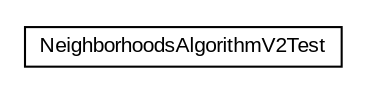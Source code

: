 #!/usr/local/bin/dot
#
# Class diagram 
# Generated by UMLGraph version R5_6-24-gf6e263 (http://www.umlgraph.org/)
#

digraph G {
	edge [fontname="arial",fontsize=10,labelfontname="arial",labelfontsize=10];
	node [fontname="arial",fontsize=10,shape=plaintext];
	nodesep=0.25;
	ranksep=0.5;
	// com.id.droneapi.impl.algorithm.v2.NeighborhoodsAlgorithmV2Test
	c20 [label=<<table title="com.id.droneapi.impl.algorithm.v2.NeighborhoodsAlgorithmV2Test" border="0" cellborder="1" cellspacing="0" cellpadding="2" port="p" href="./NeighborhoodsAlgorithmV2Test.html">
		<tr><td><table border="0" cellspacing="0" cellpadding="1">
<tr><td align="center" balign="center"> NeighborhoodsAlgorithmV2Test </td></tr>
		</table></td></tr>
		</table>>, URL="./NeighborhoodsAlgorithmV2Test.html", fontname="arial", fontcolor="black", fontsize=10.0];
}

